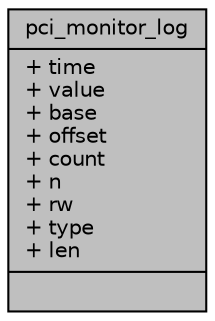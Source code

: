 digraph "pci_monitor_log"
{
 // LATEX_PDF_SIZE
  edge [fontname="Helvetica",fontsize="10",labelfontname="Helvetica",labelfontsize="10"];
  node [fontname="Helvetica",fontsize="10",shape=record];
  Node1 [label="{pci_monitor_log\n|+ time\l+ value\l+ base\l+ offset\l+ count\l+ n\l+ rw\l+ type\l+ len\l|}",height=0.2,width=0.4,color="black", fillcolor="grey75", style="filled", fontcolor="black",tooltip=" "];
}
